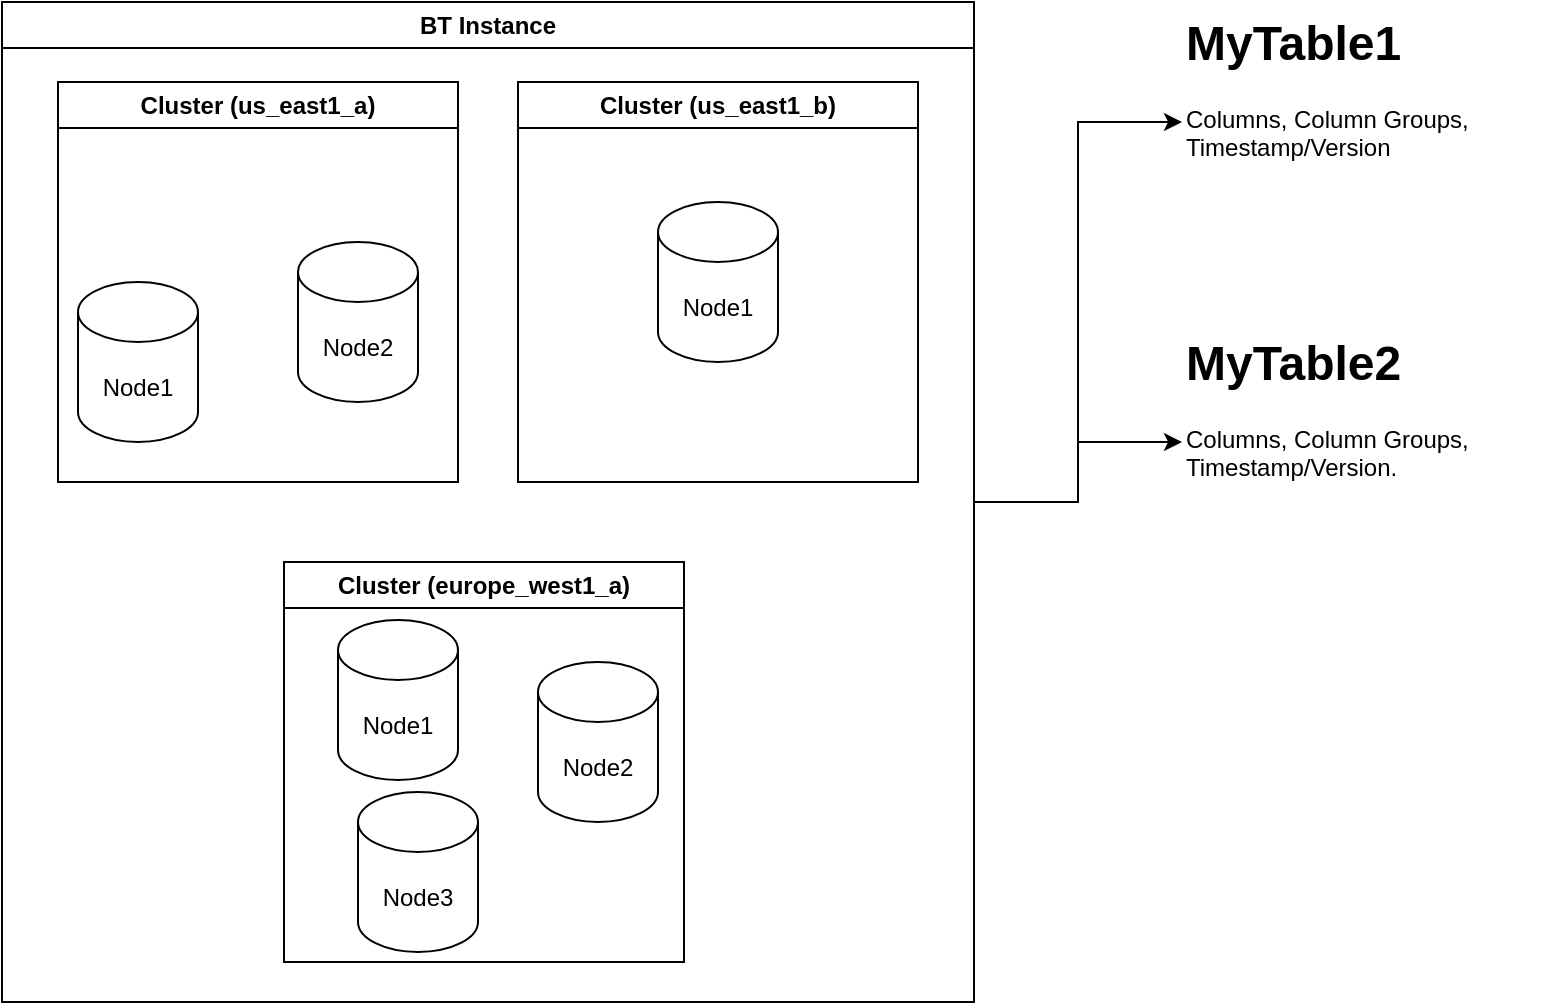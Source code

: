 <mxfile version="24.2.5" type="device">
  <diagram name="Página-1" id="VWSUlTWA6Vb1e547mwaN">
    <mxGraphModel dx="1434" dy="838" grid="1" gridSize="10" guides="1" tooltips="1" connect="1" arrows="1" fold="1" page="1" pageScale="1" pageWidth="827" pageHeight="1169" math="0" shadow="0">
      <root>
        <mxCell id="0" />
        <mxCell id="1" parent="0" />
        <mxCell id="XeZ-vzeyU4aoVtzkD-Sr-14" style="edgeStyle=orthogonalEdgeStyle;rounded=0;orthogonalLoop=1;jettySize=auto;html=1;entryX=0;entryY=0.5;entryDx=0;entryDy=0;" edge="1" parent="1" source="XeZ-vzeyU4aoVtzkD-Sr-1" target="XeZ-vzeyU4aoVtzkD-Sr-12">
          <mxGeometry relative="1" as="geometry" />
        </mxCell>
        <mxCell id="XeZ-vzeyU4aoVtzkD-Sr-16" style="edgeStyle=orthogonalEdgeStyle;rounded=0;orthogonalLoop=1;jettySize=auto;html=1;exitX=1;exitY=0.5;exitDx=0;exitDy=0;" edge="1" parent="1" source="XeZ-vzeyU4aoVtzkD-Sr-1" target="XeZ-vzeyU4aoVtzkD-Sr-15">
          <mxGeometry relative="1" as="geometry" />
        </mxCell>
        <mxCell id="XeZ-vzeyU4aoVtzkD-Sr-1" value="BT Instance" style="swimlane;whiteSpace=wrap;html=1;" vertex="1" parent="1">
          <mxGeometry x="180" y="130" width="486" height="500" as="geometry" />
        </mxCell>
        <mxCell id="XeZ-vzeyU4aoVtzkD-Sr-3" value="Cluster (us_east1_a)" style="swimlane;whiteSpace=wrap;html=1;" vertex="1" parent="XeZ-vzeyU4aoVtzkD-Sr-1">
          <mxGeometry x="28" y="40" width="200" height="200" as="geometry" />
        </mxCell>
        <mxCell id="XeZ-vzeyU4aoVtzkD-Sr-6" value="Node1" style="shape=cylinder3;whiteSpace=wrap;html=1;boundedLbl=1;backgroundOutline=1;size=15;" vertex="1" parent="XeZ-vzeyU4aoVtzkD-Sr-3">
          <mxGeometry x="10" y="100" width="60" height="80" as="geometry" />
        </mxCell>
        <mxCell id="XeZ-vzeyU4aoVtzkD-Sr-7" value="Node2" style="shape=cylinder3;whiteSpace=wrap;html=1;boundedLbl=1;backgroundOutline=1;size=15;" vertex="1" parent="XeZ-vzeyU4aoVtzkD-Sr-3">
          <mxGeometry x="120" y="80" width="60" height="80" as="geometry" />
        </mxCell>
        <mxCell id="XeZ-vzeyU4aoVtzkD-Sr-4" value="Cluster (us_east1_b)" style="swimlane;whiteSpace=wrap;html=1;" vertex="1" parent="XeZ-vzeyU4aoVtzkD-Sr-1">
          <mxGeometry x="258" y="40" width="200" height="200" as="geometry" />
        </mxCell>
        <mxCell id="XeZ-vzeyU4aoVtzkD-Sr-8" value="Node1" style="shape=cylinder3;whiteSpace=wrap;html=1;boundedLbl=1;backgroundOutline=1;size=15;" vertex="1" parent="XeZ-vzeyU4aoVtzkD-Sr-4">
          <mxGeometry x="70" y="60" width="60" height="80" as="geometry" />
        </mxCell>
        <mxCell id="XeZ-vzeyU4aoVtzkD-Sr-5" value="Cluster (europe_west1_a)" style="swimlane;whiteSpace=wrap;html=1;" vertex="1" parent="XeZ-vzeyU4aoVtzkD-Sr-1">
          <mxGeometry x="141" y="280" width="200" height="200" as="geometry" />
        </mxCell>
        <mxCell id="XeZ-vzeyU4aoVtzkD-Sr-9" value="Node1" style="shape=cylinder3;whiteSpace=wrap;html=1;boundedLbl=1;backgroundOutline=1;size=15;" vertex="1" parent="XeZ-vzeyU4aoVtzkD-Sr-5">
          <mxGeometry x="27" y="29" width="60" height="80" as="geometry" />
        </mxCell>
        <mxCell id="XeZ-vzeyU4aoVtzkD-Sr-10" value="Node2" style="shape=cylinder3;whiteSpace=wrap;html=1;boundedLbl=1;backgroundOutline=1;size=15;" vertex="1" parent="XeZ-vzeyU4aoVtzkD-Sr-5">
          <mxGeometry x="127" y="50" width="60" height="80" as="geometry" />
        </mxCell>
        <mxCell id="XeZ-vzeyU4aoVtzkD-Sr-11" value="Node3" style="shape=cylinder3;whiteSpace=wrap;html=1;boundedLbl=1;backgroundOutline=1;size=15;" vertex="1" parent="XeZ-vzeyU4aoVtzkD-Sr-5">
          <mxGeometry x="37" y="115" width="60" height="80" as="geometry" />
        </mxCell>
        <mxCell id="XeZ-vzeyU4aoVtzkD-Sr-12" value="&lt;h1 style=&quot;margin-top: 0px;&quot;&gt;MyTable1&lt;/h1&gt;&lt;p&gt;Columns, Column Groups, Timestamp/Version&lt;/p&gt;" style="text;html=1;whiteSpace=wrap;overflow=hidden;rounded=0;" vertex="1" parent="1">
          <mxGeometry x="770" y="130" width="180" height="120" as="geometry" />
        </mxCell>
        <mxCell id="XeZ-vzeyU4aoVtzkD-Sr-15" value="&lt;h1 style=&quot;margin-top: 0px;&quot;&gt;MyTable2&lt;/h1&gt;&lt;p&gt;&lt;span style=&quot;background-color: initial;&quot;&gt;Columns, Column Groups, Timestamp/Version&lt;/span&gt;&lt;span style=&quot;background-color: initial;&quot;&gt;.&lt;/span&gt;&lt;/p&gt;" style="text;html=1;whiteSpace=wrap;overflow=hidden;rounded=0;" vertex="1" parent="1">
          <mxGeometry x="770" y="290" width="180" height="120" as="geometry" />
        </mxCell>
      </root>
    </mxGraphModel>
  </diagram>
</mxfile>
